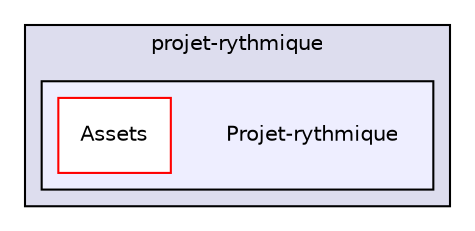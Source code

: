 digraph "/Users/robin/Google Drive/Travail/S9/PRI/projet rythmique github/projet-unity/projet-rythmique/Projet-rythmique" {
  compound=true
  node [ fontsize="10", fontname="Helvetica"];
  edge [ labelfontsize="10", labelfontname="Helvetica"];
  subgraph clusterdir_fb4c4f66336c108cb3216927986aaf87 {
    graph [ bgcolor="#ddddee", pencolor="black", label="projet-rythmique" fontname="Helvetica", fontsize="10", URL="dir_fb4c4f66336c108cb3216927986aaf87.html"]
  subgraph clusterdir_adc898d8b6d45c4746423f4b304f8577 {
    graph [ bgcolor="#eeeeff", pencolor="black", label="" URL="dir_adc898d8b6d45c4746423f4b304f8577.html"];
    dir_adc898d8b6d45c4746423f4b304f8577 [shape=plaintext label="Projet-rythmique"];
    dir_a56a97dd4ebbfdf93c2f14794f1313e9 [shape=box label="Assets" color="red" fillcolor="white" style="filled" URL="dir_a56a97dd4ebbfdf93c2f14794f1313e9.html"];
  }
  }
}

